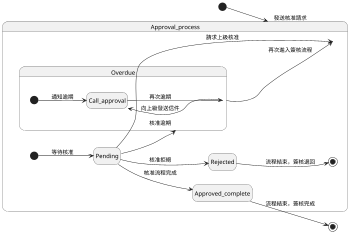 @startuml

left to right direction
hide empty description
scale 350 width

[*] --> Approval_process: 發送核准請求
state Approval_process{
  [*] --> Pending: 等待核准
  Pending --> Approval_process: 請求上級核准
  Pending --> Rejected: 核准拒絕
  Pending --> Approved_complete: 核准流程完成
  Pending --> Overdue: 核准逾期
  Rejected --> [*]: 流程結束，簽核退回
}
state Overdue{
  [*] --> Call_approval: 通知逾期
  Call_approval--> Overdue: 再次逾期
  Overdue --> Call_approval: 向上級發送信件
  Overdue --> Approval_process: 再次進入簽核流程
}
Approved_complete --> [*]: 流程結束，簽核完成
@enduml
